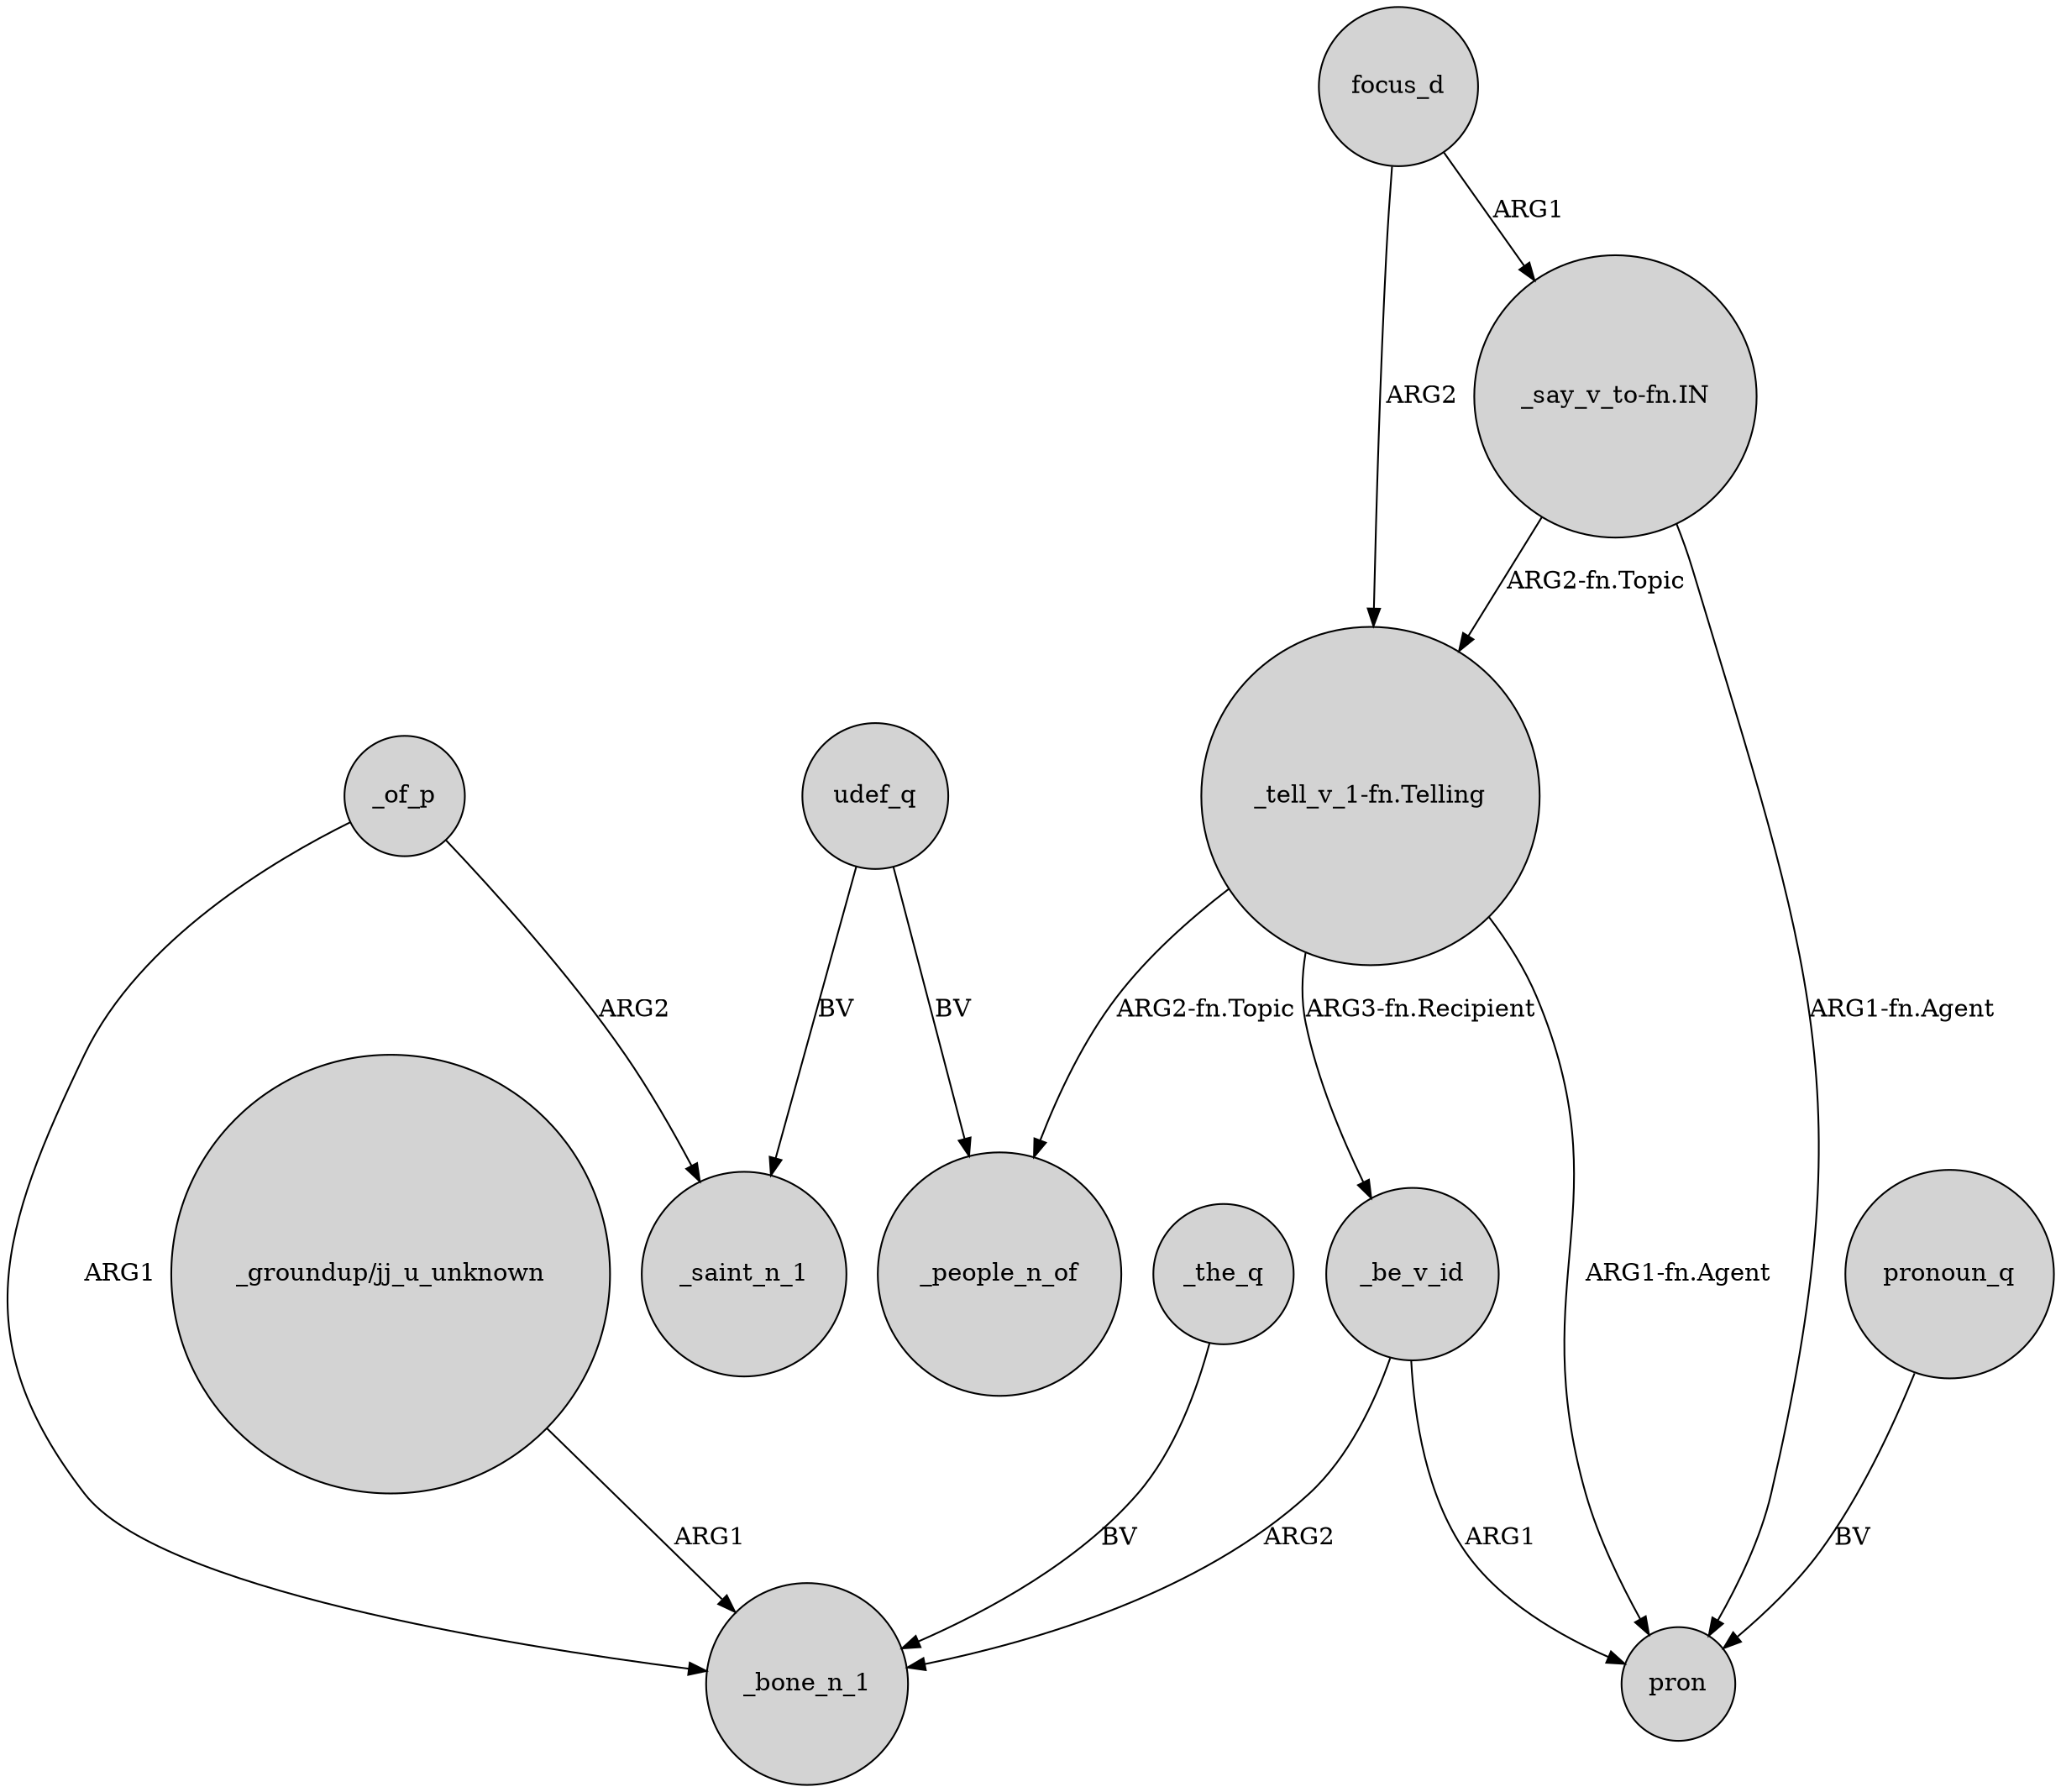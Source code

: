digraph {
	node [shape=circle style=filled]
	"_groundup/jj_u_unknown" -> _bone_n_1 [label=ARG1]
	"_tell_v_1-fn.Telling" -> _people_n_of [label="ARG2-fn.Topic"]
	_of_p -> _saint_n_1 [label=ARG2]
	udef_q -> _saint_n_1 [label=BV]
	_be_v_id -> _bone_n_1 [label=ARG2]
	_of_p -> _bone_n_1 [label=ARG1]
	_the_q -> _bone_n_1 [label=BV]
	"_tell_v_1-fn.Telling" -> pron [label="ARG1-fn.Agent"]
	udef_q -> _people_n_of [label=BV]
	_be_v_id -> pron [label=ARG1]
	focus_d -> "_tell_v_1-fn.Telling" [label=ARG2]
	"_say_v_to-fn.IN" -> "_tell_v_1-fn.Telling" [label="ARG2-fn.Topic"]
	"_tell_v_1-fn.Telling" -> _be_v_id [label="ARG3-fn.Recipient"]
	focus_d -> "_say_v_to-fn.IN" [label=ARG1]
	"_say_v_to-fn.IN" -> pron [label="ARG1-fn.Agent"]
	pronoun_q -> pron [label=BV]
}
